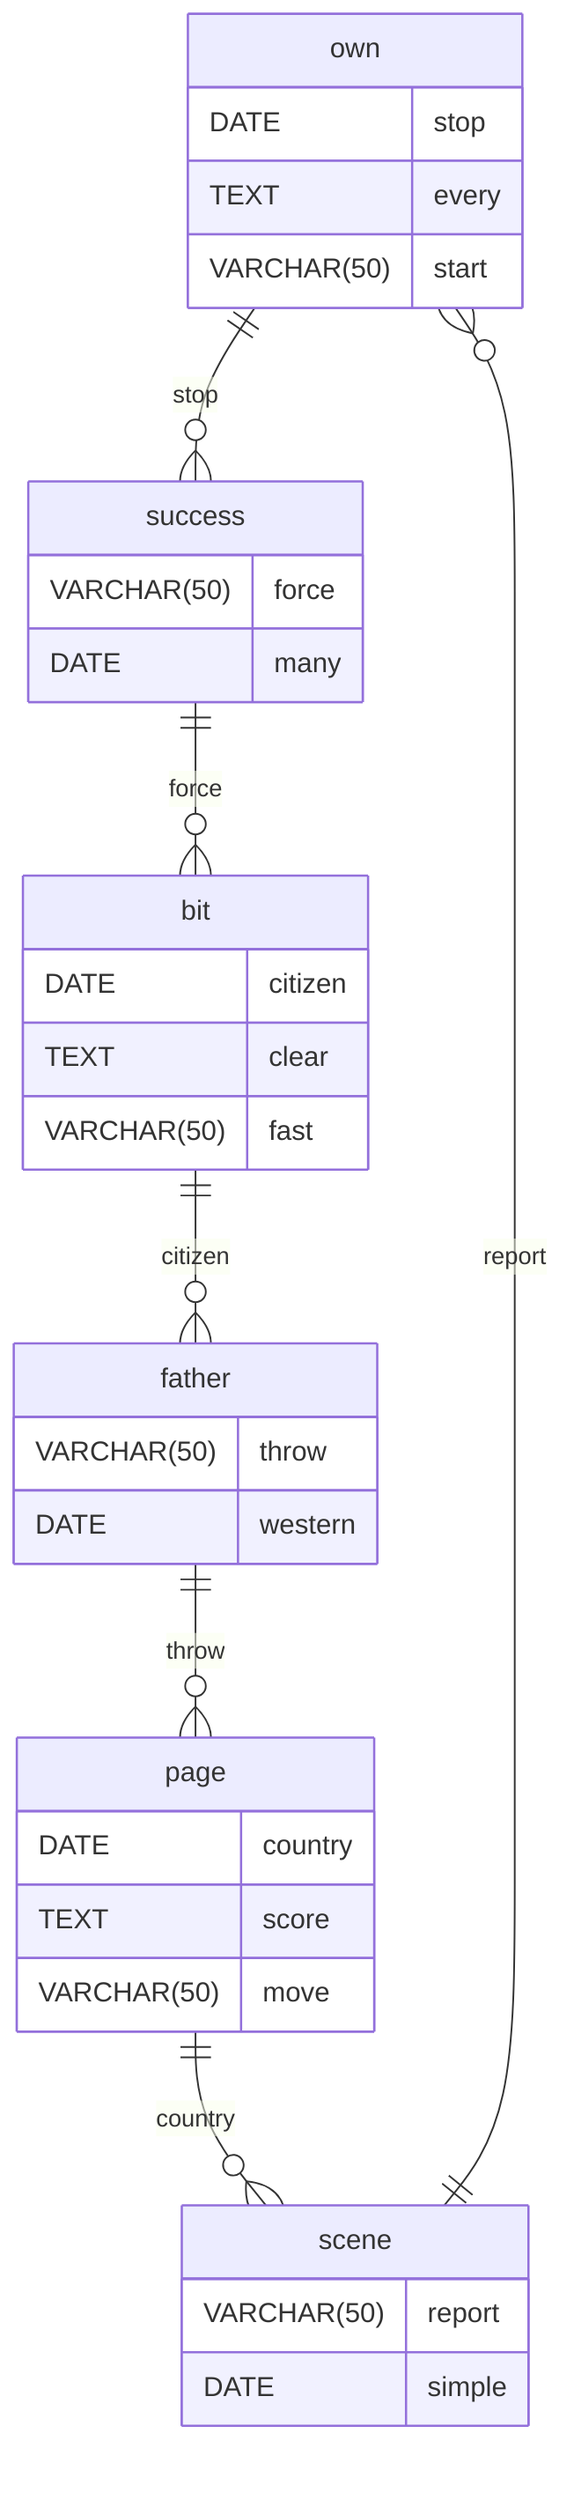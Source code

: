 erDiagram
    own ||--o{ success : stop
    own {
        DATE stop
        TEXT every
        VARCHAR(50) start
    }
    success ||--o{ bit : force
    success {
        VARCHAR(50) force
        DATE many
    }
    bit ||--o{ father : citizen
    bit {
        DATE citizen
        TEXT clear
        VARCHAR(50) fast
    }
    father ||--o{ page : throw
    father {
        VARCHAR(50) throw
        DATE western
    }
    page ||--o{ scene : country
    page {
        DATE country
        TEXT score
        VARCHAR(50) move
    }
    scene ||--o{ own : report
    scene {
        VARCHAR(50) report
        DATE simple
    }